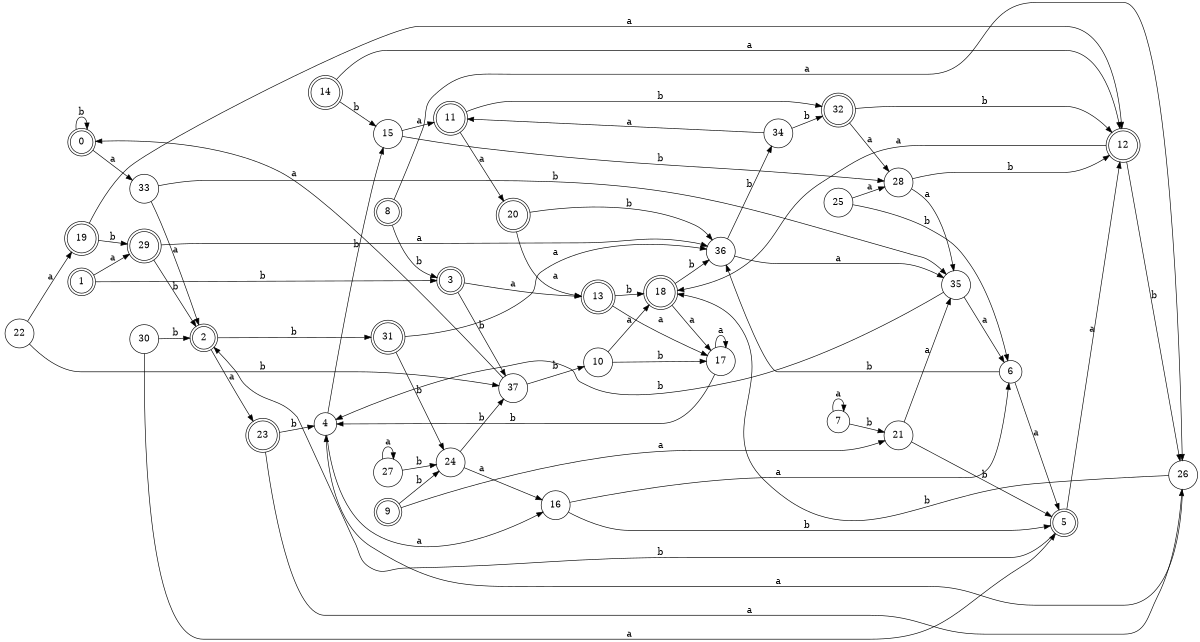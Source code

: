 digraph n31_10 {
__start0 [label="" shape="none"];

rankdir=LR;
size="8,5";

s0 [style="rounded,filled", color="black", fillcolor="white" shape="doublecircle", label="0"];
s1 [style="rounded,filled", color="black", fillcolor="white" shape="doublecircle", label="1"];
s2 [style="rounded,filled", color="black", fillcolor="white" shape="doublecircle", label="2"];
s3 [style="rounded,filled", color="black", fillcolor="white" shape="doublecircle", label="3"];
s4 [style="filled", color="black", fillcolor="white" shape="circle", label="4"];
s5 [style="rounded,filled", color="black", fillcolor="white" shape="doublecircle", label="5"];
s6 [style="filled", color="black", fillcolor="white" shape="circle", label="6"];
s7 [style="filled", color="black", fillcolor="white" shape="circle", label="7"];
s8 [style="rounded,filled", color="black", fillcolor="white" shape="doublecircle", label="8"];
s9 [style="rounded,filled", color="black", fillcolor="white" shape="doublecircle", label="9"];
s10 [style="filled", color="black", fillcolor="white" shape="circle", label="10"];
s11 [style="rounded,filled", color="black", fillcolor="white" shape="doublecircle", label="11"];
s12 [style="rounded,filled", color="black", fillcolor="white" shape="doublecircle", label="12"];
s13 [style="rounded,filled", color="black", fillcolor="white" shape="doublecircle", label="13"];
s14 [style="rounded,filled", color="black", fillcolor="white" shape="doublecircle", label="14"];
s15 [style="filled", color="black", fillcolor="white" shape="circle", label="15"];
s16 [style="filled", color="black", fillcolor="white" shape="circle", label="16"];
s17 [style="filled", color="black", fillcolor="white" shape="circle", label="17"];
s18 [style="rounded,filled", color="black", fillcolor="white" shape="doublecircle", label="18"];
s19 [style="rounded,filled", color="black", fillcolor="white" shape="doublecircle", label="19"];
s20 [style="rounded,filled", color="black", fillcolor="white" shape="doublecircle", label="20"];
s21 [style="filled", color="black", fillcolor="white" shape="circle", label="21"];
s22 [style="filled", color="black", fillcolor="white" shape="circle", label="22"];
s23 [style="rounded,filled", color="black", fillcolor="white" shape="doublecircle", label="23"];
s24 [style="filled", color="black", fillcolor="white" shape="circle", label="24"];
s25 [style="filled", color="black", fillcolor="white" shape="circle", label="25"];
s26 [style="filled", color="black", fillcolor="white" shape="circle", label="26"];
s27 [style="filled", color="black", fillcolor="white" shape="circle", label="27"];
s28 [style="filled", color="black", fillcolor="white" shape="circle", label="28"];
s29 [style="rounded,filled", color="black", fillcolor="white" shape="doublecircle", label="29"];
s30 [style="filled", color="black", fillcolor="white" shape="circle", label="30"];
s31 [style="rounded,filled", color="black", fillcolor="white" shape="doublecircle", label="31"];
s32 [style="rounded,filled", color="black", fillcolor="white" shape="doublecircle", label="32"];
s33 [style="filled", color="black", fillcolor="white" shape="circle", label="33"];
s34 [style="filled", color="black", fillcolor="white" shape="circle", label="34"];
s35 [style="filled", color="black", fillcolor="white" shape="circle", label="35"];
s36 [style="filled", color="black", fillcolor="white" shape="circle", label="36"];
s37 [style="filled", color="black", fillcolor="white" shape="circle", label="37"];
s0 -> s33 [label="a"];
s0 -> s0 [label="b"];
s1 -> s29 [label="a"];
s1 -> s3 [label="b"];
s2 -> s23 [label="a"];
s2 -> s31 [label="b"];
s3 -> s13 [label="a"];
s3 -> s37 [label="b"];
s4 -> s16 [label="a"];
s4 -> s15 [label="b"];
s5 -> s12 [label="a"];
s5 -> s2 [label="b"];
s6 -> s5 [label="a"];
s6 -> s36 [label="b"];
s7 -> s7 [label="a"];
s7 -> s21 [label="b"];
s8 -> s26 [label="a"];
s8 -> s3 [label="b"];
s9 -> s21 [label="a"];
s9 -> s24 [label="b"];
s10 -> s18 [label="a"];
s10 -> s17 [label="b"];
s11 -> s20 [label="a"];
s11 -> s32 [label="b"];
s12 -> s18 [label="a"];
s12 -> s26 [label="b"];
s13 -> s17 [label="a"];
s13 -> s18 [label="b"];
s14 -> s12 [label="a"];
s14 -> s15 [label="b"];
s15 -> s11 [label="a"];
s15 -> s28 [label="b"];
s16 -> s6 [label="a"];
s16 -> s5 [label="b"];
s17 -> s17 [label="a"];
s17 -> s4 [label="b"];
s18 -> s17 [label="a"];
s18 -> s36 [label="b"];
s19 -> s12 [label="a"];
s19 -> s29 [label="b"];
s20 -> s13 [label="a"];
s20 -> s36 [label="b"];
s21 -> s35 [label="a"];
s21 -> s5 [label="b"];
s22 -> s19 [label="a"];
s22 -> s37 [label="b"];
s23 -> s26 [label="a"];
s23 -> s4 [label="b"];
s24 -> s16 [label="a"];
s24 -> s37 [label="b"];
s25 -> s28 [label="a"];
s25 -> s6 [label="b"];
s26 -> s4 [label="a"];
s26 -> s18 [label="b"];
s27 -> s27 [label="a"];
s27 -> s24 [label="b"];
s28 -> s35 [label="a"];
s28 -> s12 [label="b"];
s29 -> s36 [label="a"];
s29 -> s2 [label="b"];
s30 -> s5 [label="a"];
s30 -> s2 [label="b"];
s31 -> s36 [label="a"];
s31 -> s24 [label="b"];
s32 -> s28 [label="a"];
s32 -> s12 [label="b"];
s33 -> s2 [label="a"];
s33 -> s35 [label="b"];
s34 -> s11 [label="a"];
s34 -> s32 [label="b"];
s35 -> s6 [label="a"];
s35 -> s4 [label="b"];
s36 -> s35 [label="a"];
s36 -> s34 [label="b"];
s37 -> s0 [label="a"];
s37 -> s10 [label="b"];

}